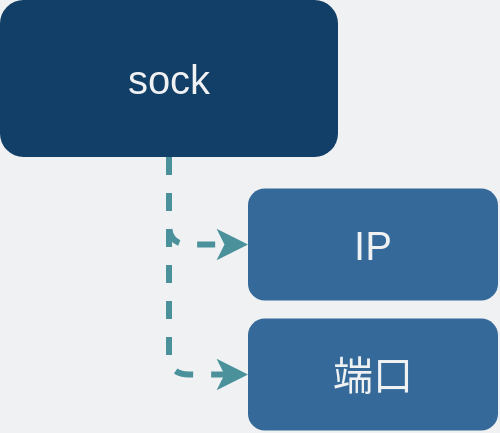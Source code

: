 <mxfile version="20.6.0" type="github"><diagram id="3228e29e-7158-1315-38df-8450db1d8a1d" name="Page-1"><mxGraphModel dx="1184" dy="1578" grid="0" gridSize="10" guides="1" tooltips="1" connect="1" arrows="1" fold="1" page="1" pageScale="1" pageWidth="700" pageHeight="300" background="#EFF1F3" math="0" shadow="0"><root><mxCell id="0"/><mxCell id="1" parent="0"/><mxCell id="Ajb_TR-cS7H_oVKLjq-3-3" style="edgeStyle=orthogonalEdgeStyle;rounded=1;orthogonalLoop=1;jettySize=auto;html=1;exitX=0.5;exitY=1;exitDx=0;exitDy=0;entryX=0;entryY=0.5;entryDx=0;entryDy=0;strokeColor=#4A919B;strokeWidth=3;dashed=1;" parent="1" source="I8ODeFikB3_Pxrsl2uY8-1" target="Ajb_TR-cS7H_oVKLjq-3-1" edge="1"><mxGeometry relative="1" as="geometry"/></mxCell><mxCell id="Ajb_TR-cS7H_oVKLjq-3-4" style="edgeStyle=orthogonalEdgeStyle;rounded=1;orthogonalLoop=1;jettySize=auto;html=1;exitX=0.5;exitY=1;exitDx=0;exitDy=0;entryX=0;entryY=0.5;entryDx=0;entryDy=0;strokeColor=#4A919B;strokeWidth=3;dashed=1;" parent="1" source="I8ODeFikB3_Pxrsl2uY8-1" target="Ajb_TR-cS7H_oVKLjq-3-2" edge="1"><mxGeometry relative="1" as="geometry"/></mxCell><mxCell id="I8ODeFikB3_Pxrsl2uY8-1" value="&lt;font style=&quot;font-size: 20px;&quot; color=&quot;#eff1f3&quot;&gt;sock&lt;/font&gt;" style="rounded=1;whiteSpace=wrap;html=1;fillColor=#123F67;strokeColor=none;" parent="1" vertex="1"><mxGeometry x="226" y="42" width="169" height="78.5" as="geometry"/></mxCell><mxCell id="Ajb_TR-cS7H_oVKLjq-3-1" value="&lt;span style=&quot;color: rgb(239, 241, 243); font-size: 20px;&quot;&gt;IP&lt;/span&gt;" style="rounded=1;whiteSpace=wrap;html=1;fillColor=#35699A;strokeColor=none;" parent="1" vertex="1"><mxGeometry x="350" y="136.25" width="125" height="56" as="geometry"/></mxCell><mxCell id="Ajb_TR-cS7H_oVKLjq-3-2" value="&lt;span style=&quot;color: rgb(239, 241, 243); font-size: 20px;&quot;&gt;端口&lt;/span&gt;" style="rounded=1;whiteSpace=wrap;html=1;fillColor=#35699A;strokeColor=none;" parent="1" vertex="1"><mxGeometry x="350" y="201.25" width="125" height="56" as="geometry"/></mxCell></root></mxGraphModel></diagram></mxfile>